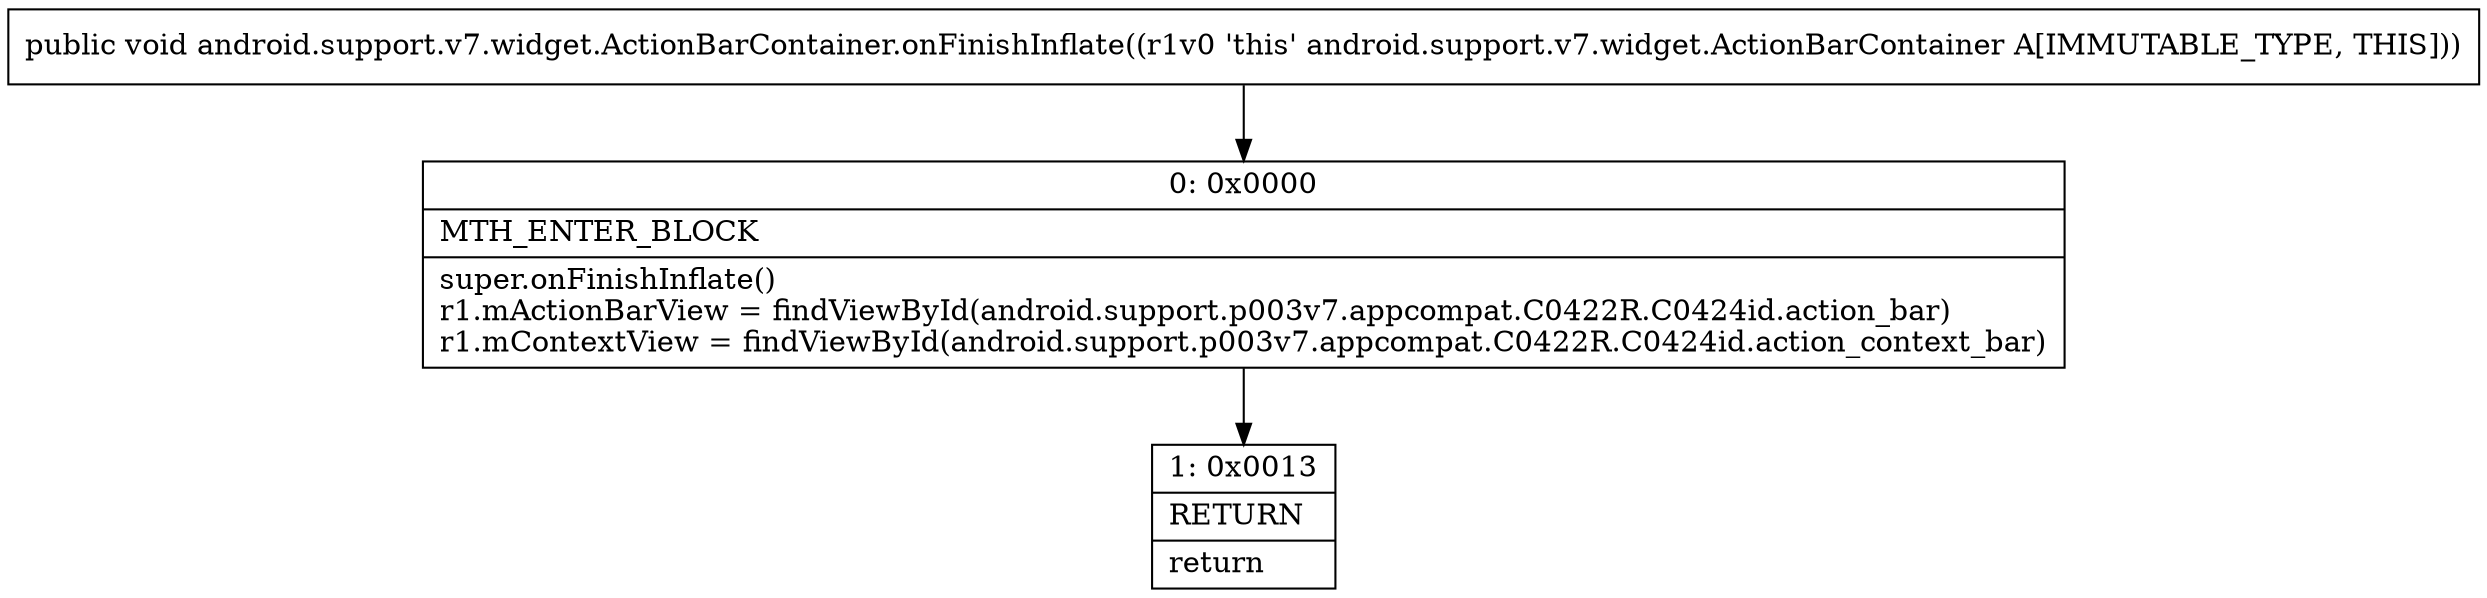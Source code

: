 digraph "CFG forandroid.support.v7.widget.ActionBarContainer.onFinishInflate()V" {
Node_0 [shape=record,label="{0\:\ 0x0000|MTH_ENTER_BLOCK\l|super.onFinishInflate()\lr1.mActionBarView = findViewById(android.support.p003v7.appcompat.C0422R.C0424id.action_bar)\lr1.mContextView = findViewById(android.support.p003v7.appcompat.C0422R.C0424id.action_context_bar)\l}"];
Node_1 [shape=record,label="{1\:\ 0x0013|RETURN\l|return\l}"];
MethodNode[shape=record,label="{public void android.support.v7.widget.ActionBarContainer.onFinishInflate((r1v0 'this' android.support.v7.widget.ActionBarContainer A[IMMUTABLE_TYPE, THIS])) }"];
MethodNode -> Node_0;
Node_0 -> Node_1;
}

